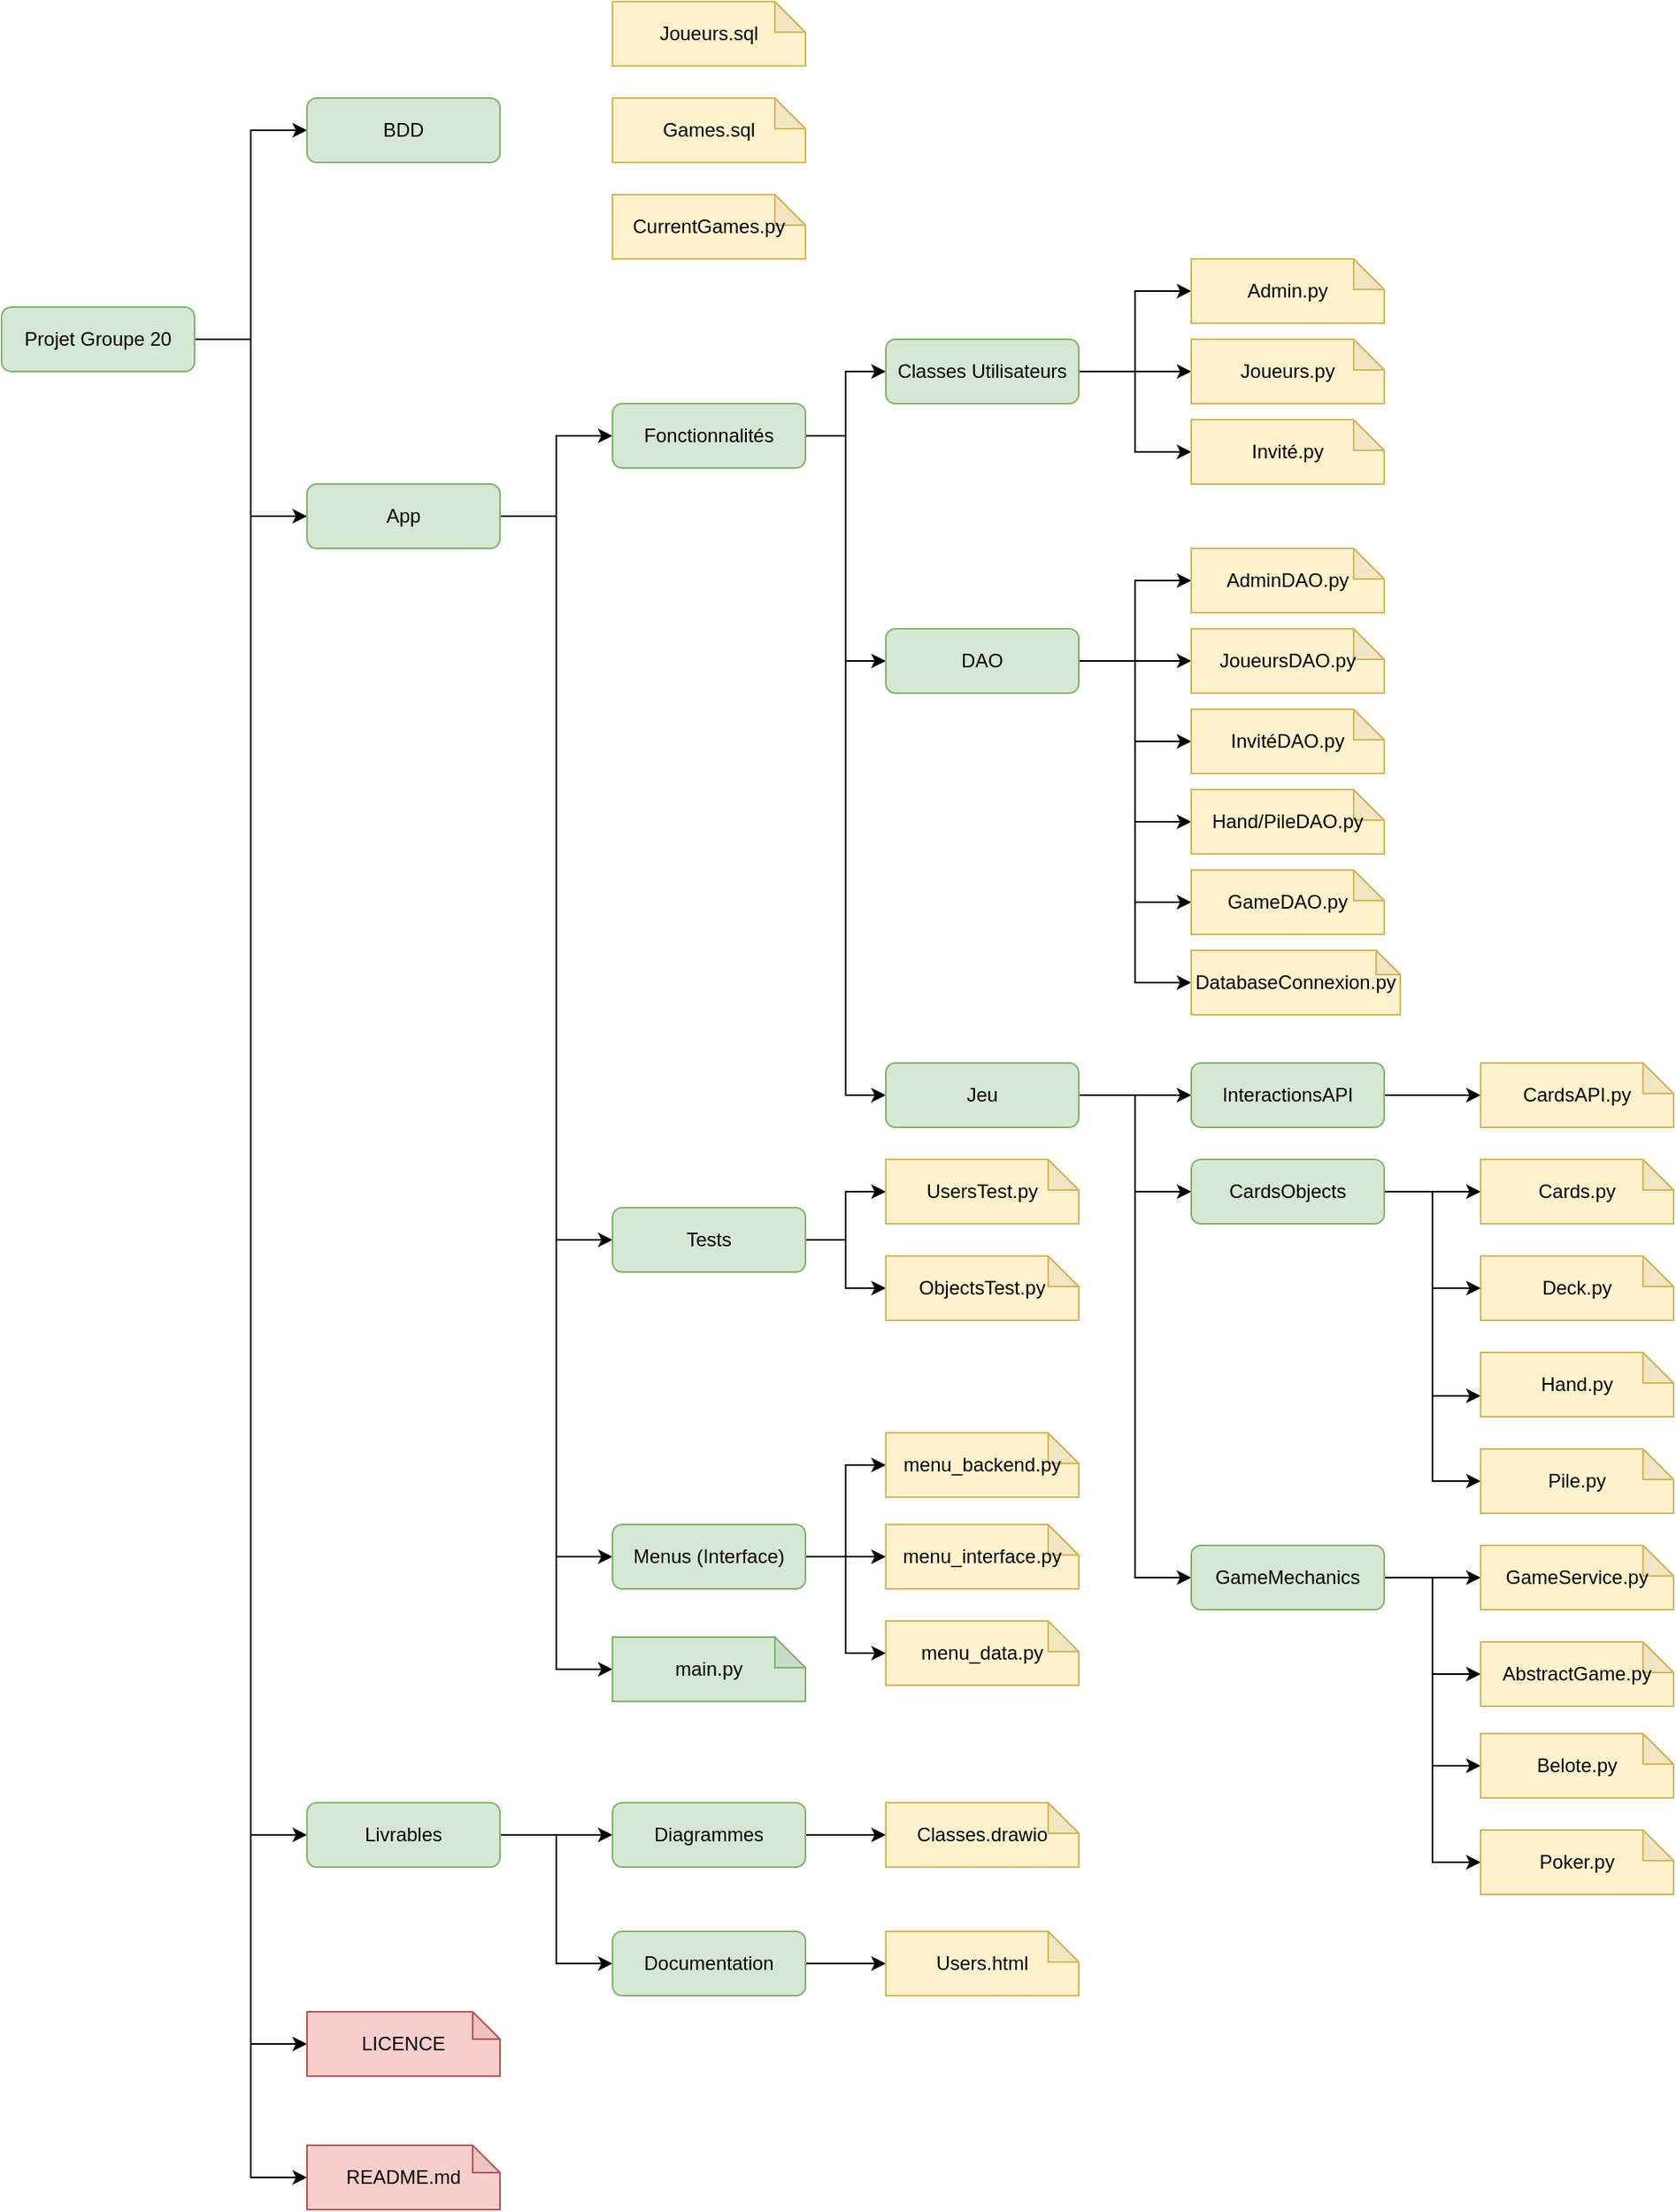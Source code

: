 <mxfile version="13.7.7" type="gitlab">
  <diagram id="L78k47U69HLxivYjufpT" name="Page-1">
    <mxGraphModel dx="981" dy="574" grid="1" gridSize="10" guides="1" tooltips="1" connect="1" arrows="1" fold="1" page="1" pageScale="1" pageWidth="1169" pageHeight="1654" background="#ffffff" math="0" shadow="0">
      <root>
        <mxCell id="0" />
        <mxCell id="1" parent="0" />
        <mxCell id="8Qk3gI1zRfMAFnqxJvFZ-7" style="edgeStyle=orthogonalEdgeStyle;rounded=0;orthogonalLoop=1;jettySize=auto;html=1;exitX=1;exitY=0.5;exitDx=0;exitDy=0;entryX=0;entryY=0.5;entryDx=0;entryDy=0;" parent="1" source="8Qk3gI1zRfMAFnqxJvFZ-1" target="8Qk3gI1zRfMAFnqxJvFZ-2" edge="1">
          <mxGeometry relative="1" as="geometry" />
        </mxCell>
        <mxCell id="8Qk3gI1zRfMAFnqxJvFZ-8" style="edgeStyle=orthogonalEdgeStyle;rounded=0;orthogonalLoop=1;jettySize=auto;html=1;exitX=1;exitY=0.5;exitDx=0;exitDy=0;entryX=0;entryY=0.5;entryDx=0;entryDy=0;" parent="1" source="8Qk3gI1zRfMAFnqxJvFZ-1" target="8Qk3gI1zRfMAFnqxJvFZ-3" edge="1">
          <mxGeometry relative="1" as="geometry" />
        </mxCell>
        <mxCell id="8Qk3gI1zRfMAFnqxJvFZ-9" style="edgeStyle=orthogonalEdgeStyle;rounded=0;orthogonalLoop=1;jettySize=auto;html=1;exitX=1;exitY=0.5;exitDx=0;exitDy=0;entryX=0;entryY=0.5;entryDx=0;entryDy=0;" parent="1" source="8Qk3gI1zRfMAFnqxJvFZ-1" target="8Qk3gI1zRfMAFnqxJvFZ-4" edge="1">
          <mxGeometry relative="1" as="geometry" />
        </mxCell>
        <mxCell id="8Qk3gI1zRfMAFnqxJvFZ-20" style="edgeStyle=orthogonalEdgeStyle;rounded=0;orthogonalLoop=1;jettySize=auto;html=1;exitX=1;exitY=0.5;exitDx=0;exitDy=0;entryX=0;entryY=0.5;entryDx=0;entryDy=0;entryPerimeter=0;" parent="1" source="8Qk3gI1zRfMAFnqxJvFZ-1" target="8Qk3gI1zRfMAFnqxJvFZ-19" edge="1">
          <mxGeometry relative="1" as="geometry" />
        </mxCell>
        <mxCell id="3epC_5tGNAp-iQS2bgfX-2" style="edgeStyle=orthogonalEdgeStyle;rounded=0;orthogonalLoop=1;jettySize=auto;html=1;exitX=1;exitY=0.5;exitDx=0;exitDy=0;entryX=0;entryY=0.5;entryDx=0;entryDy=0;entryPerimeter=0;" edge="1" parent="1" source="8Qk3gI1zRfMAFnqxJvFZ-1" target="3epC_5tGNAp-iQS2bgfX-1">
          <mxGeometry relative="1" as="geometry" />
        </mxCell>
        <mxCell id="8Qk3gI1zRfMAFnqxJvFZ-1" value="Projet Groupe 20" style="rounded=1;whiteSpace=wrap;html=1;fillColor=#d5e8d4;strokeColor=#82b366;" parent="1" vertex="1">
          <mxGeometry x="65" y="200" width="120" height="40" as="geometry" />
        </mxCell>
        <mxCell id="8Qk3gI1zRfMAFnqxJvFZ-2" value="BDD" style="rounded=1;whiteSpace=wrap;html=1;fillColor=#d5e8d4;strokeColor=#82b366;" parent="1" vertex="1">
          <mxGeometry x="255" y="70" width="120" height="40" as="geometry" />
        </mxCell>
        <mxCell id="8Qk3gI1zRfMAFnqxJvFZ-21" style="edgeStyle=orthogonalEdgeStyle;rounded=0;orthogonalLoop=1;jettySize=auto;html=1;exitX=1;exitY=0.5;exitDx=0;exitDy=0;entryX=0;entryY=0.5;entryDx=0;entryDy=0;" parent="1" source="8Qk3gI1zRfMAFnqxJvFZ-3" target="8Qk3gI1zRfMAFnqxJvFZ-12" edge="1">
          <mxGeometry relative="1" as="geometry" />
        </mxCell>
        <mxCell id="8Qk3gI1zRfMAFnqxJvFZ-24" style="edgeStyle=orthogonalEdgeStyle;rounded=0;orthogonalLoop=1;jettySize=auto;html=1;exitX=1;exitY=0.5;exitDx=0;exitDy=0;entryX=0;entryY=0.5;entryDx=0;entryDy=0;" parent="1" source="8Qk3gI1zRfMAFnqxJvFZ-3" target="8Qk3gI1zRfMAFnqxJvFZ-16" edge="1">
          <mxGeometry relative="1" as="geometry" />
        </mxCell>
        <mxCell id="8Qk3gI1zRfMAFnqxJvFZ-25" style="edgeStyle=orthogonalEdgeStyle;rounded=0;orthogonalLoop=1;jettySize=auto;html=1;exitX=1;exitY=0.5;exitDx=0;exitDy=0;entryX=0;entryY=0.5;entryDx=0;entryDy=0;entryPerimeter=0;" parent="1" source="8Qk3gI1zRfMAFnqxJvFZ-3" target="8Qk3gI1zRfMAFnqxJvFZ-17" edge="1">
          <mxGeometry relative="1" as="geometry" />
        </mxCell>
        <mxCell id="8Qk3gI1zRfMAFnqxJvFZ-28" style="edgeStyle=orthogonalEdgeStyle;rounded=0;orthogonalLoop=1;jettySize=auto;html=1;exitX=1;exitY=0.5;exitDx=0;exitDy=0;entryX=0;entryY=0.5;entryDx=0;entryDy=0;" parent="1" source="8Qk3gI1zRfMAFnqxJvFZ-3" target="8Qk3gI1zRfMAFnqxJvFZ-14" edge="1">
          <mxGeometry relative="1" as="geometry" />
        </mxCell>
        <mxCell id="8Qk3gI1zRfMAFnqxJvFZ-3" value="App" style="rounded=1;whiteSpace=wrap;html=1;fillColor=#d5e8d4;strokeColor=#82b366;" parent="1" vertex="1">
          <mxGeometry x="255" y="310" width="120" height="40" as="geometry" />
        </mxCell>
        <mxCell id="8Qk3gI1zRfMAFnqxJvFZ-10" style="edgeStyle=orthogonalEdgeStyle;rounded=0;orthogonalLoop=1;jettySize=auto;html=1;exitX=1;exitY=0.5;exitDx=0;exitDy=0;entryX=0;entryY=0.5;entryDx=0;entryDy=0;" parent="1" source="8Qk3gI1zRfMAFnqxJvFZ-4" target="8Qk3gI1zRfMAFnqxJvFZ-5" edge="1">
          <mxGeometry relative="1" as="geometry" />
        </mxCell>
        <mxCell id="8Qk3gI1zRfMAFnqxJvFZ-11" style="edgeStyle=orthogonalEdgeStyle;rounded=0;orthogonalLoop=1;jettySize=auto;html=1;exitX=1;exitY=0.5;exitDx=0;exitDy=0;entryX=0;entryY=0.5;entryDx=0;entryDy=0;" parent="1" source="8Qk3gI1zRfMAFnqxJvFZ-4" target="8Qk3gI1zRfMAFnqxJvFZ-6" edge="1">
          <mxGeometry relative="1" as="geometry" />
        </mxCell>
        <mxCell id="8Qk3gI1zRfMAFnqxJvFZ-4" value="Livrables" style="rounded=1;whiteSpace=wrap;html=1;fillColor=#d5e8d4;strokeColor=#82b366;" parent="1" vertex="1">
          <mxGeometry x="255" y="1130" width="120" height="40" as="geometry" />
        </mxCell>
        <mxCell id="8Qk3gI1zRfMAFnqxJvFZ-43" style="edgeStyle=orthogonalEdgeStyle;rounded=0;orthogonalLoop=1;jettySize=auto;html=1;exitX=1;exitY=0.5;exitDx=0;exitDy=0;entryX=0;entryY=0.5;entryDx=0;entryDy=0;entryPerimeter=0;" parent="1" source="8Qk3gI1zRfMAFnqxJvFZ-5" target="8Qk3gI1zRfMAFnqxJvFZ-42" edge="1">
          <mxGeometry relative="1" as="geometry" />
        </mxCell>
        <mxCell id="8Qk3gI1zRfMAFnqxJvFZ-5" value="Diagrammes" style="rounded=1;whiteSpace=wrap;html=1;fillColor=#d5e8d4;strokeColor=#82b366;" parent="1" vertex="1">
          <mxGeometry x="445" y="1130" width="120" height="40" as="geometry" />
        </mxCell>
        <mxCell id="8Qk3gI1zRfMAFnqxJvFZ-45" style="edgeStyle=orthogonalEdgeStyle;rounded=0;orthogonalLoop=1;jettySize=auto;html=1;exitX=1;exitY=0.5;exitDx=0;exitDy=0;entryX=0;entryY=0.5;entryDx=0;entryDy=0;entryPerimeter=0;" parent="1" source="8Qk3gI1zRfMAFnqxJvFZ-6" target="8Qk3gI1zRfMAFnqxJvFZ-44" edge="1">
          <mxGeometry relative="1" as="geometry" />
        </mxCell>
        <mxCell id="8Qk3gI1zRfMAFnqxJvFZ-6" value="Documentation" style="rounded=1;whiteSpace=wrap;html=1;fillColor=#d5e8d4;strokeColor=#82b366;" parent="1" vertex="1">
          <mxGeometry x="445" y="1210" width="120" height="40" as="geometry" />
        </mxCell>
        <mxCell id="3epC_5tGNAp-iQS2bgfX-10" style="edgeStyle=orthogonalEdgeStyle;rounded=0;orthogonalLoop=1;jettySize=auto;html=1;exitX=1;exitY=0.5;exitDx=0;exitDy=0;entryX=0;entryY=0.5;entryDx=0;entryDy=0;" edge="1" parent="1" source="8Qk3gI1zRfMAFnqxJvFZ-12" target="3epC_5tGNAp-iQS2bgfX-6">
          <mxGeometry relative="1" as="geometry" />
        </mxCell>
        <mxCell id="3epC_5tGNAp-iQS2bgfX-12" style="edgeStyle=orthogonalEdgeStyle;rounded=0;orthogonalLoop=1;jettySize=auto;html=1;exitX=1;exitY=0.5;exitDx=0;exitDy=0;entryX=0;entryY=0.5;entryDx=0;entryDy=0;" edge="1" parent="1" source="8Qk3gI1zRfMAFnqxJvFZ-12" target="3epC_5tGNAp-iQS2bgfX-11">
          <mxGeometry relative="1" as="geometry" />
        </mxCell>
        <mxCell id="3epC_5tGNAp-iQS2bgfX-24" style="edgeStyle=orthogonalEdgeStyle;rounded=0;orthogonalLoop=1;jettySize=auto;html=1;exitX=1;exitY=0.5;exitDx=0;exitDy=0;entryX=0;entryY=0.5;entryDx=0;entryDy=0;" edge="1" parent="1" source="8Qk3gI1zRfMAFnqxJvFZ-12" target="3epC_5tGNAp-iQS2bgfX-21">
          <mxGeometry relative="1" as="geometry" />
        </mxCell>
        <mxCell id="8Qk3gI1zRfMAFnqxJvFZ-12" value="Fonctionnalités" style="rounded=1;whiteSpace=wrap;html=1;fillColor=#d5e8d4;strokeColor=#82b366;" parent="1" vertex="1">
          <mxGeometry x="445" y="260" width="120" height="40" as="geometry" />
        </mxCell>
        <mxCell id="3epC_5tGNAp-iQS2bgfX-51" style="edgeStyle=orthogonalEdgeStyle;rounded=0;orthogonalLoop=1;jettySize=auto;html=1;exitX=1;exitY=0.5;exitDx=0;exitDy=0;entryX=0;entryY=0.5;entryDx=0;entryDy=0;entryPerimeter=0;" edge="1" parent="1" source="8Qk3gI1zRfMAFnqxJvFZ-14" target="3epC_5tGNAp-iQS2bgfX-49">
          <mxGeometry relative="1" as="geometry" />
        </mxCell>
        <mxCell id="3epC_5tGNAp-iQS2bgfX-52" style="edgeStyle=orthogonalEdgeStyle;rounded=0;orthogonalLoop=1;jettySize=auto;html=1;exitX=1;exitY=0.5;exitDx=0;exitDy=0;entryX=0;entryY=0.5;entryDx=0;entryDy=0;entryPerimeter=0;" edge="1" parent="1" source="8Qk3gI1zRfMAFnqxJvFZ-14" target="3epC_5tGNAp-iQS2bgfX-50">
          <mxGeometry relative="1" as="geometry" />
        </mxCell>
        <mxCell id="8Qk3gI1zRfMAFnqxJvFZ-14" value="Tests" style="rounded=1;whiteSpace=wrap;html=1;fillColor=#d5e8d4;strokeColor=#82b366;" parent="1" vertex="1">
          <mxGeometry x="445" y="760" width="120" height="40" as="geometry" />
        </mxCell>
        <mxCell id="8Qk3gI1zRfMAFnqxJvFZ-34" style="edgeStyle=orthogonalEdgeStyle;rounded=0;orthogonalLoop=1;jettySize=auto;html=1;exitX=1;exitY=0.5;exitDx=0;exitDy=0;entryX=0;entryY=0.5;entryDx=0;entryDy=0;entryPerimeter=0;" parent="1" source="8Qk3gI1zRfMAFnqxJvFZ-16" target="8Qk3gI1zRfMAFnqxJvFZ-31" edge="1">
          <mxGeometry relative="1" as="geometry" />
        </mxCell>
        <mxCell id="8Qk3gI1zRfMAFnqxJvFZ-35" style="edgeStyle=orthogonalEdgeStyle;rounded=0;orthogonalLoop=1;jettySize=auto;html=1;exitX=1;exitY=0.5;exitDx=0;exitDy=0;entryX=0;entryY=0.5;entryDx=0;entryDy=0;entryPerimeter=0;" parent="1" source="8Qk3gI1zRfMAFnqxJvFZ-16" target="8Qk3gI1zRfMAFnqxJvFZ-33" edge="1">
          <mxGeometry relative="1" as="geometry" />
        </mxCell>
        <mxCell id="3epC_5tGNAp-iQS2bgfX-59" style="edgeStyle=orthogonalEdgeStyle;rounded=0;orthogonalLoop=1;jettySize=auto;html=1;exitX=1;exitY=0.5;exitDx=0;exitDy=0;entryX=0;entryY=0.5;entryDx=0;entryDy=0;entryPerimeter=0;" edge="1" parent="1" source="8Qk3gI1zRfMAFnqxJvFZ-16" target="3epC_5tGNAp-iQS2bgfX-58">
          <mxGeometry relative="1" as="geometry" />
        </mxCell>
        <mxCell id="8Qk3gI1zRfMAFnqxJvFZ-16" value="Menus (Interface)" style="rounded=1;whiteSpace=wrap;html=1;fillColor=#d5e8d4;strokeColor=#82b366;" parent="1" vertex="1">
          <mxGeometry x="445" y="957" width="120" height="40" as="geometry" />
        </mxCell>
        <mxCell id="8Qk3gI1zRfMAFnqxJvFZ-17" value="main.py" style="shape=note;whiteSpace=wrap;html=1;backgroundOutline=1;darkOpacity=0.05;size=19;fillColor=#d5e8d4;strokeColor=#82b366;" parent="1" vertex="1">
          <mxGeometry x="445" y="1027" width="120" height="40" as="geometry" />
        </mxCell>
        <mxCell id="8Qk3gI1zRfMAFnqxJvFZ-19" value="LICENCE" style="shape=note;whiteSpace=wrap;html=1;backgroundOutline=1;darkOpacity=0.05;size=17;fillColor=#f8cecc;strokeColor=#b85450;" parent="1" vertex="1">
          <mxGeometry x="255" y="1260" width="120" height="40" as="geometry" />
        </mxCell>
        <mxCell id="8Qk3gI1zRfMAFnqxJvFZ-31" value="menu_interface.py" style="shape=note;whiteSpace=wrap;html=1;backgroundOutline=1;darkOpacity=0.05;size=19;fillColor=#fff2cc;strokeColor=#d6b656;" parent="1" vertex="1">
          <mxGeometry x="615" y="957" width="120" height="40" as="geometry" />
        </mxCell>
        <mxCell id="8Qk3gI1zRfMAFnqxJvFZ-33" value="menu_data.py" style="shape=note;whiteSpace=wrap;html=1;backgroundOutline=1;darkOpacity=0.05;size=19;fillColor=#fff2cc;strokeColor=#d6b656;" parent="1" vertex="1">
          <mxGeometry x="615" y="1017" width="120" height="40" as="geometry" />
        </mxCell>
        <mxCell id="8Qk3gI1zRfMAFnqxJvFZ-42" value="Classes.drawio" style="shape=note;whiteSpace=wrap;html=1;backgroundOutline=1;darkOpacity=0.05;size=19;fillColor=#fff2cc;strokeColor=#d6b656;" parent="1" vertex="1">
          <mxGeometry x="615" y="1130" width="120" height="40" as="geometry" />
        </mxCell>
        <mxCell id="8Qk3gI1zRfMAFnqxJvFZ-44" value="Users.html" style="shape=note;whiteSpace=wrap;html=1;backgroundOutline=1;darkOpacity=0.05;size=19;fillColor=#fff2cc;strokeColor=#d6b656;" parent="1" vertex="1">
          <mxGeometry x="615" y="1210" width="120" height="40" as="geometry" />
        </mxCell>
        <mxCell id="3epC_5tGNAp-iQS2bgfX-1" value="README.md" style="shape=note;whiteSpace=wrap;html=1;backgroundOutline=1;darkOpacity=0.05;size=17;fillColor=#f8cecc;strokeColor=#b85450;" vertex="1" parent="1">
          <mxGeometry x="255" y="1343" width="120" height="40" as="geometry" />
        </mxCell>
        <mxCell id="3epC_5tGNAp-iQS2bgfX-3" style="edgeStyle=orthogonalEdgeStyle;rounded=0;orthogonalLoop=1;jettySize=auto;html=1;exitX=1;exitY=0.5;exitDx=0;exitDy=0;entryX=0;entryY=0.5;entryDx=0;entryDy=0;entryPerimeter=0;" edge="1" parent="1" source="3epC_5tGNAp-iQS2bgfX-6" target="3epC_5tGNAp-iQS2bgfX-8">
          <mxGeometry relative="1" as="geometry">
            <mxPoint x="805" y="220" as="targetPoint" />
          </mxGeometry>
        </mxCell>
        <mxCell id="3epC_5tGNAp-iQS2bgfX-5" style="edgeStyle=orthogonalEdgeStyle;rounded=0;orthogonalLoop=1;jettySize=auto;html=1;exitX=1;exitY=0.5;exitDx=0;exitDy=0;entryX=0;entryY=0.5;entryDx=0;entryDy=0;entryPerimeter=0;" edge="1" parent="1" source="3epC_5tGNAp-iQS2bgfX-6" target="3epC_5tGNAp-iQS2bgfX-9">
          <mxGeometry relative="1" as="geometry" />
        </mxCell>
        <mxCell id="3epC_5tGNAp-iQS2bgfX-14" style="edgeStyle=orthogonalEdgeStyle;rounded=0;orthogonalLoop=1;jettySize=auto;html=1;exitX=1;exitY=0.5;exitDx=0;exitDy=0;entryX=0;entryY=0.5;entryDx=0;entryDy=0;entryPerimeter=0;" edge="1" parent="1" source="3epC_5tGNAp-iQS2bgfX-6" target="3epC_5tGNAp-iQS2bgfX-13">
          <mxGeometry relative="1" as="geometry" />
        </mxCell>
        <mxCell id="3epC_5tGNAp-iQS2bgfX-6" value="Classes Utilisateurs" style="rounded=1;whiteSpace=wrap;html=1;fillColor=#d5e8d4;strokeColor=#82b366;" vertex="1" parent="1">
          <mxGeometry x="615" y="220" width="120" height="40" as="geometry" />
        </mxCell>
        <mxCell id="3epC_5tGNAp-iQS2bgfX-8" value="Joueurs.py" style="shape=note;whiteSpace=wrap;html=1;backgroundOutline=1;darkOpacity=0.05;size=19;fillColor=#fff2cc;strokeColor=#d6b656;" vertex="1" parent="1">
          <mxGeometry x="805" y="220" width="120" height="40" as="geometry" />
        </mxCell>
        <mxCell id="3epC_5tGNAp-iQS2bgfX-9" value="Invité.py" style="shape=note;whiteSpace=wrap;html=1;backgroundOutline=1;darkOpacity=0.05;size=19;fillColor=#fff2cc;strokeColor=#d6b656;" vertex="1" parent="1">
          <mxGeometry x="805" y="270" width="120" height="40" as="geometry" />
        </mxCell>
        <mxCell id="3epC_5tGNAp-iQS2bgfX-18" style="edgeStyle=orthogonalEdgeStyle;rounded=0;orthogonalLoop=1;jettySize=auto;html=1;exitX=1;exitY=0.5;exitDx=0;exitDy=0;entryX=0;entryY=0.5;entryDx=0;entryDy=0;entryPerimeter=0;" edge="1" parent="1" source="3epC_5tGNAp-iQS2bgfX-11" target="3epC_5tGNAp-iQS2bgfX-15">
          <mxGeometry relative="1" as="geometry" />
        </mxCell>
        <mxCell id="3epC_5tGNAp-iQS2bgfX-19" style="edgeStyle=orthogonalEdgeStyle;rounded=0;orthogonalLoop=1;jettySize=auto;html=1;exitX=1;exitY=0.5;exitDx=0;exitDy=0;entryX=0;entryY=0.5;entryDx=0;entryDy=0;entryPerimeter=0;" edge="1" parent="1" source="3epC_5tGNAp-iQS2bgfX-11" target="3epC_5tGNAp-iQS2bgfX-17">
          <mxGeometry relative="1" as="geometry" />
        </mxCell>
        <mxCell id="3epC_5tGNAp-iQS2bgfX-20" style="edgeStyle=orthogonalEdgeStyle;rounded=0;orthogonalLoop=1;jettySize=auto;html=1;exitX=1;exitY=0.5;exitDx=0;exitDy=0;entryX=0;entryY=0.5;entryDx=0;entryDy=0;entryPerimeter=0;" edge="1" parent="1" source="3epC_5tGNAp-iQS2bgfX-11" target="3epC_5tGNAp-iQS2bgfX-16">
          <mxGeometry relative="1" as="geometry" />
        </mxCell>
        <mxCell id="3epC_5tGNAp-iQS2bgfX-56" style="edgeStyle=orthogonalEdgeStyle;rounded=0;orthogonalLoop=1;jettySize=auto;html=1;exitX=1;exitY=0.5;exitDx=0;exitDy=0;entryX=0;entryY=0.5;entryDx=0;entryDy=0;entryPerimeter=0;" edge="1" parent="1" source="3epC_5tGNAp-iQS2bgfX-11" target="3epC_5tGNAp-iQS2bgfX-54">
          <mxGeometry relative="1" as="geometry" />
        </mxCell>
        <mxCell id="3epC_5tGNAp-iQS2bgfX-57" style="edgeStyle=orthogonalEdgeStyle;rounded=0;orthogonalLoop=1;jettySize=auto;html=1;exitX=1;exitY=0.5;exitDx=0;exitDy=0;entryX=0;entryY=0.5;entryDx=0;entryDy=0;entryPerimeter=0;" edge="1" parent="1" source="3epC_5tGNAp-iQS2bgfX-11" target="3epC_5tGNAp-iQS2bgfX-55">
          <mxGeometry relative="1" as="geometry" />
        </mxCell>
        <mxCell id="3epC_5tGNAp-iQS2bgfX-61" style="edgeStyle=orthogonalEdgeStyle;rounded=0;orthogonalLoop=1;jettySize=auto;html=1;exitX=1;exitY=0.5;exitDx=0;exitDy=0;entryX=0;entryY=0.5;entryDx=0;entryDy=0;entryPerimeter=0;" edge="1" parent="1" source="3epC_5tGNAp-iQS2bgfX-11" target="3epC_5tGNAp-iQS2bgfX-60">
          <mxGeometry relative="1" as="geometry" />
        </mxCell>
        <mxCell id="3epC_5tGNAp-iQS2bgfX-11" value="DAO" style="rounded=1;whiteSpace=wrap;html=1;fillColor=#d5e8d4;strokeColor=#82b366;" vertex="1" parent="1">
          <mxGeometry x="615" y="400" width="120" height="40" as="geometry" />
        </mxCell>
        <mxCell id="3epC_5tGNAp-iQS2bgfX-13" value="Admin.py" style="shape=note;whiteSpace=wrap;html=1;backgroundOutline=1;darkOpacity=0.05;size=19;fillColor=#fff2cc;strokeColor=#d6b656;" vertex="1" parent="1">
          <mxGeometry x="805" y="170" width="120" height="40" as="geometry" />
        </mxCell>
        <mxCell id="3epC_5tGNAp-iQS2bgfX-15" value="JoueursDAO.py" style="shape=note;whiteSpace=wrap;html=1;backgroundOutline=1;darkOpacity=0.05;size=19;fillColor=#fff2cc;strokeColor=#d6b656;" vertex="1" parent="1">
          <mxGeometry x="805" y="400" width="120" height="40" as="geometry" />
        </mxCell>
        <mxCell id="3epC_5tGNAp-iQS2bgfX-16" value="InvitéDAO.py" style="shape=note;whiteSpace=wrap;html=1;backgroundOutline=1;darkOpacity=0.05;size=19;fillColor=#fff2cc;strokeColor=#d6b656;" vertex="1" parent="1">
          <mxGeometry x="805" y="450" width="120" height="40" as="geometry" />
        </mxCell>
        <mxCell id="3epC_5tGNAp-iQS2bgfX-17" value="AdminDAO.py" style="shape=note;whiteSpace=wrap;html=1;backgroundOutline=1;darkOpacity=0.05;size=19;fillColor=#fff2cc;strokeColor=#d6b656;" vertex="1" parent="1">
          <mxGeometry x="805" y="350" width="120" height="40" as="geometry" />
        </mxCell>
        <mxCell id="3epC_5tGNAp-iQS2bgfX-23" style="edgeStyle=orthogonalEdgeStyle;rounded=0;orthogonalLoop=1;jettySize=auto;html=1;exitX=1;exitY=0.5;exitDx=0;exitDy=0;" edge="1" parent="1" source="3epC_5tGNAp-iQS2bgfX-21" target="3epC_5tGNAp-iQS2bgfX-22">
          <mxGeometry relative="1" as="geometry" />
        </mxCell>
        <mxCell id="3epC_5tGNAp-iQS2bgfX-28" style="edgeStyle=orthogonalEdgeStyle;rounded=0;orthogonalLoop=1;jettySize=auto;html=1;exitX=1;exitY=0.5;exitDx=0;exitDy=0;entryX=0;entryY=0.5;entryDx=0;entryDy=0;" edge="1" parent="1" source="3epC_5tGNAp-iQS2bgfX-21" target="3epC_5tGNAp-iQS2bgfX-27">
          <mxGeometry relative="1" as="geometry" />
        </mxCell>
        <mxCell id="3epC_5tGNAp-iQS2bgfX-39" style="edgeStyle=orthogonalEdgeStyle;rounded=0;orthogonalLoop=1;jettySize=auto;html=1;exitX=1;exitY=0.5;exitDx=0;exitDy=0;entryX=0;entryY=0.5;entryDx=0;entryDy=0;" edge="1" parent="1" source="3epC_5tGNAp-iQS2bgfX-21" target="3epC_5tGNAp-iQS2bgfX-38">
          <mxGeometry relative="1" as="geometry" />
        </mxCell>
        <mxCell id="3epC_5tGNAp-iQS2bgfX-21" value="Jeu" style="rounded=1;whiteSpace=wrap;html=1;fillColor=#d5e8d4;strokeColor=#82b366;" vertex="1" parent="1">
          <mxGeometry x="615" y="670" width="120" height="40" as="geometry" />
        </mxCell>
        <mxCell id="3epC_5tGNAp-iQS2bgfX-26" style="edgeStyle=orthogonalEdgeStyle;rounded=0;orthogonalLoop=1;jettySize=auto;html=1;exitX=1;exitY=0.5;exitDx=0;exitDy=0;entryX=0;entryY=0.5;entryDx=0;entryDy=0;entryPerimeter=0;" edge="1" parent="1" source="3epC_5tGNAp-iQS2bgfX-22" target="3epC_5tGNAp-iQS2bgfX-25">
          <mxGeometry relative="1" as="geometry" />
        </mxCell>
        <mxCell id="3epC_5tGNAp-iQS2bgfX-22" value="InteractionsAPI" style="rounded=1;whiteSpace=wrap;html=1;fillColor=#d5e8d4;strokeColor=#82b366;" vertex="1" parent="1">
          <mxGeometry x="805" y="670" width="120" height="40" as="geometry" />
        </mxCell>
        <mxCell id="3epC_5tGNAp-iQS2bgfX-25" value="CardsAPI.py" style="shape=note;whiteSpace=wrap;html=1;backgroundOutline=1;darkOpacity=0.05;size=19;fillColor=#fff2cc;strokeColor=#d6b656;" vertex="1" parent="1">
          <mxGeometry x="985" y="670" width="120" height="40" as="geometry" />
        </mxCell>
        <mxCell id="3epC_5tGNAp-iQS2bgfX-32" style="edgeStyle=orthogonalEdgeStyle;rounded=0;orthogonalLoop=1;jettySize=auto;html=1;exitX=1;exitY=0.5;exitDx=0;exitDy=0;entryX=0;entryY=0.5;entryDx=0;entryDy=0;entryPerimeter=0;" edge="1" parent="1" source="3epC_5tGNAp-iQS2bgfX-27" target="3epC_5tGNAp-iQS2bgfX-30">
          <mxGeometry relative="1" as="geometry" />
        </mxCell>
        <mxCell id="3epC_5tGNAp-iQS2bgfX-33" style="edgeStyle=orthogonalEdgeStyle;rounded=0;orthogonalLoop=1;jettySize=auto;html=1;exitX=1;exitY=0.5;exitDx=0;exitDy=0;entryX=0;entryY=0.5;entryDx=0;entryDy=0;entryPerimeter=0;" edge="1" parent="1" source="3epC_5tGNAp-iQS2bgfX-27" target="3epC_5tGNAp-iQS2bgfX-31">
          <mxGeometry relative="1" as="geometry" />
        </mxCell>
        <mxCell id="3epC_5tGNAp-iQS2bgfX-36" style="edgeStyle=orthogonalEdgeStyle;rounded=0;orthogonalLoop=1;jettySize=auto;html=1;exitX=1;exitY=0.5;exitDx=0;exitDy=0;entryX=0;entryY=0.5;entryDx=0;entryDy=0;entryPerimeter=0;" edge="1" parent="1" source="3epC_5tGNAp-iQS2bgfX-27" target="3epC_5tGNAp-iQS2bgfX-35">
          <mxGeometry relative="1" as="geometry" />
        </mxCell>
        <mxCell id="3epC_5tGNAp-iQS2bgfX-37" style="edgeStyle=orthogonalEdgeStyle;rounded=0;orthogonalLoop=1;jettySize=auto;html=1;exitX=1;exitY=0.5;exitDx=0;exitDy=0;entryX=0;entryY=0.675;entryDx=0;entryDy=0;entryPerimeter=0;" edge="1" parent="1" source="3epC_5tGNAp-iQS2bgfX-27" target="3epC_5tGNAp-iQS2bgfX-34">
          <mxGeometry relative="1" as="geometry" />
        </mxCell>
        <mxCell id="3epC_5tGNAp-iQS2bgfX-27" value="CardsObjects" style="rounded=1;whiteSpace=wrap;html=1;fillColor=#d5e8d4;strokeColor=#82b366;" vertex="1" parent="1">
          <mxGeometry x="805" y="730" width="120" height="40" as="geometry" />
        </mxCell>
        <mxCell id="3epC_5tGNAp-iQS2bgfX-30" value="Cards.py" style="shape=note;whiteSpace=wrap;html=1;backgroundOutline=1;darkOpacity=0.05;size=19;fillColor=#fff2cc;strokeColor=#d6b656;" vertex="1" parent="1">
          <mxGeometry x="985" y="730" width="120" height="40" as="geometry" />
        </mxCell>
        <mxCell id="3epC_5tGNAp-iQS2bgfX-31" value="Deck.py" style="shape=note;whiteSpace=wrap;html=1;backgroundOutline=1;darkOpacity=0.05;size=19;fillColor=#fff2cc;strokeColor=#d6b656;" vertex="1" parent="1">
          <mxGeometry x="985" y="790" width="120" height="40" as="geometry" />
        </mxCell>
        <mxCell id="3epC_5tGNAp-iQS2bgfX-34" value="Hand.py" style="shape=note;whiteSpace=wrap;html=1;backgroundOutline=1;darkOpacity=0.05;size=19;fillColor=#fff2cc;strokeColor=#d6b656;" vertex="1" parent="1">
          <mxGeometry x="985" y="850" width="120" height="40" as="geometry" />
        </mxCell>
        <mxCell id="3epC_5tGNAp-iQS2bgfX-35" value="Pile.py" style="shape=note;whiteSpace=wrap;html=1;backgroundOutline=1;darkOpacity=0.05;size=19;fillColor=#fff2cc;strokeColor=#d6b656;" vertex="1" parent="1">
          <mxGeometry x="985" y="910" width="120" height="40" as="geometry" />
        </mxCell>
        <mxCell id="3epC_5tGNAp-iQS2bgfX-44" style="edgeStyle=orthogonalEdgeStyle;rounded=0;orthogonalLoop=1;jettySize=auto;html=1;exitX=1;exitY=0.5;exitDx=0;exitDy=0;entryX=0;entryY=0.5;entryDx=0;entryDy=0;entryPerimeter=0;" edge="1" parent="1" source="3epC_5tGNAp-iQS2bgfX-38" target="3epC_5tGNAp-iQS2bgfX-40">
          <mxGeometry relative="1" as="geometry" />
        </mxCell>
        <mxCell id="3epC_5tGNAp-iQS2bgfX-45" style="edgeStyle=orthogonalEdgeStyle;rounded=0;orthogonalLoop=1;jettySize=auto;html=1;exitX=1;exitY=0.5;exitDx=0;exitDy=0;entryX=0;entryY=0.5;entryDx=0;entryDy=0;entryPerimeter=0;" edge="1" parent="1" source="3epC_5tGNAp-iQS2bgfX-38" target="3epC_5tGNAp-iQS2bgfX-41">
          <mxGeometry relative="1" as="geometry" />
        </mxCell>
        <mxCell id="3epC_5tGNAp-iQS2bgfX-46" style="edgeStyle=orthogonalEdgeStyle;rounded=0;orthogonalLoop=1;jettySize=auto;html=1;exitX=1;exitY=0.5;exitDx=0;exitDy=0;entryX=0;entryY=0.5;entryDx=0;entryDy=0;entryPerimeter=0;" edge="1" parent="1" source="3epC_5tGNAp-iQS2bgfX-38" target="3epC_5tGNAp-iQS2bgfX-42">
          <mxGeometry relative="1" as="geometry" />
        </mxCell>
        <mxCell id="3epC_5tGNAp-iQS2bgfX-47" style="edgeStyle=orthogonalEdgeStyle;rounded=0;orthogonalLoop=1;jettySize=auto;html=1;exitX=1;exitY=0.5;exitDx=0;exitDy=0;entryX=0;entryY=0.5;entryDx=0;entryDy=0;entryPerimeter=0;" edge="1" parent="1" source="3epC_5tGNAp-iQS2bgfX-38" target="3epC_5tGNAp-iQS2bgfX-43">
          <mxGeometry relative="1" as="geometry" />
        </mxCell>
        <mxCell id="3epC_5tGNAp-iQS2bgfX-38" value="GameMechanics" style="rounded=1;whiteSpace=wrap;html=1;fillColor=#d5e8d4;strokeColor=#82b366;" vertex="1" parent="1">
          <mxGeometry x="805" y="970" width="120" height="40" as="geometry" />
        </mxCell>
        <mxCell id="3epC_5tGNAp-iQS2bgfX-40" value="GameService.py" style="shape=note;whiteSpace=wrap;html=1;backgroundOutline=1;darkOpacity=0.05;size=19;fillColor=#fff2cc;strokeColor=#d6b656;" vertex="1" parent="1">
          <mxGeometry x="985" y="970" width="120" height="40" as="geometry" />
        </mxCell>
        <mxCell id="3epC_5tGNAp-iQS2bgfX-41" value="AbstractGame.py" style="shape=note;whiteSpace=wrap;html=1;backgroundOutline=1;darkOpacity=0.05;size=19;fillColor=#fff2cc;strokeColor=#d6b656;" vertex="1" parent="1">
          <mxGeometry x="985" y="1030" width="120" height="40" as="geometry" />
        </mxCell>
        <mxCell id="3epC_5tGNAp-iQS2bgfX-42" value="Belote.py" style="shape=note;whiteSpace=wrap;html=1;backgroundOutline=1;darkOpacity=0.05;size=19;fillColor=#fff2cc;strokeColor=#d6b656;" vertex="1" parent="1">
          <mxGeometry x="985" y="1087" width="120" height="40" as="geometry" />
        </mxCell>
        <mxCell id="3epC_5tGNAp-iQS2bgfX-43" value="Poker.py" style="shape=note;whiteSpace=wrap;html=1;backgroundOutline=1;darkOpacity=0.05;size=19;fillColor=#fff2cc;strokeColor=#d6b656;" vertex="1" parent="1">
          <mxGeometry x="985" y="1147" width="120" height="40" as="geometry" />
        </mxCell>
        <mxCell id="3epC_5tGNAp-iQS2bgfX-49" value="UsersTest.py" style="shape=note;whiteSpace=wrap;html=1;backgroundOutline=1;darkOpacity=0.05;size=19;fillColor=#fff2cc;strokeColor=#d6b656;" vertex="1" parent="1">
          <mxGeometry x="615" y="730" width="120" height="40" as="geometry" />
        </mxCell>
        <mxCell id="3epC_5tGNAp-iQS2bgfX-50" value="ObjectsTest.py" style="shape=note;whiteSpace=wrap;html=1;backgroundOutline=1;darkOpacity=0.05;size=19;fillColor=#fff2cc;strokeColor=#d6b656;" vertex="1" parent="1">
          <mxGeometry x="615" y="790" width="120" height="40" as="geometry" />
        </mxCell>
        <mxCell id="3epC_5tGNAp-iQS2bgfX-54" value="Hand/PileDAO.py" style="shape=note;whiteSpace=wrap;html=1;backgroundOutline=1;darkOpacity=0.05;size=19;fillColor=#fff2cc;strokeColor=#d6b656;" vertex="1" parent="1">
          <mxGeometry x="805" y="500" width="120" height="40" as="geometry" />
        </mxCell>
        <mxCell id="3epC_5tGNAp-iQS2bgfX-55" value="GameDAO.py" style="shape=note;whiteSpace=wrap;html=1;backgroundOutline=1;darkOpacity=0.05;size=19;fillColor=#fff2cc;strokeColor=#d6b656;" vertex="1" parent="1">
          <mxGeometry x="805" y="550" width="120" height="40" as="geometry" />
        </mxCell>
        <mxCell id="3epC_5tGNAp-iQS2bgfX-58" value="menu_backend.py" style="shape=note;whiteSpace=wrap;html=1;backgroundOutline=1;darkOpacity=0.05;size=19;fillColor=#fff2cc;strokeColor=#d6b656;" vertex="1" parent="1">
          <mxGeometry x="615" y="900" width="120" height="40" as="geometry" />
        </mxCell>
        <mxCell id="3epC_5tGNAp-iQS2bgfX-60" value="DatabaseConnexion.py" style="shape=note;whiteSpace=wrap;html=1;backgroundOutline=1;darkOpacity=0.05;size=15;fillColor=#fff2cc;strokeColor=#d6b656;" vertex="1" parent="1">
          <mxGeometry x="805" y="600" width="130" height="40" as="geometry" />
        </mxCell>
        <mxCell id="3epC_5tGNAp-iQS2bgfX-62" value="Joueurs.sql" style="shape=note;whiteSpace=wrap;html=1;backgroundOutline=1;darkOpacity=0.05;size=19;fillColor=#fff2cc;strokeColor=#d6b656;" vertex="1" parent="1">
          <mxGeometry x="445" y="10" width="120" height="40" as="geometry" />
        </mxCell>
        <mxCell id="3epC_5tGNAp-iQS2bgfX-63" value="Games.sql" style="shape=note;whiteSpace=wrap;html=1;backgroundOutline=1;darkOpacity=0.05;size=19;fillColor=#fff2cc;strokeColor=#d6b656;" vertex="1" parent="1">
          <mxGeometry x="445" y="70" width="120" height="40" as="geometry" />
        </mxCell>
        <mxCell id="3epC_5tGNAp-iQS2bgfX-64" value="CurrentGames.py" style="shape=note;whiteSpace=wrap;html=1;backgroundOutline=1;darkOpacity=0.05;size=19;fillColor=#fff2cc;strokeColor=#d6b656;" vertex="1" parent="1">
          <mxGeometry x="445" y="130" width="120" height="40" as="geometry" />
        </mxCell>
      </root>
    </mxGraphModel>
  </diagram>
</mxfile>
